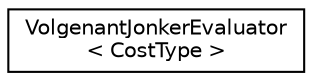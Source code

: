 digraph "Graphical Class Hierarchy"
{
 // LATEX_PDF_SIZE
  edge [fontname="Helvetica",fontsize="10",labelfontname="Helvetica",labelfontsize="10"];
  node [fontname="Helvetica",fontsize="10",shape=record];
  rankdir="LR";
  Node0 [label="VolgenantJonkerEvaluator\l\< CostType \>",height=0.2,width=0.4,color="black", fillcolor="white", style="filled",URL="$classoperations__research_1_1_volgenant_jonker_evaluator.html",tooltip=" "];
}
